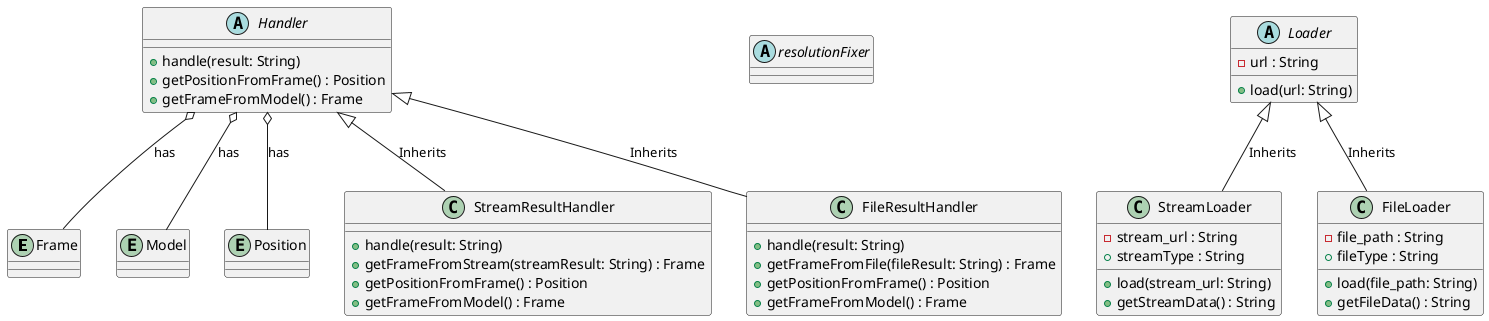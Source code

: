 @startuml main_structure

entity Frame
entity Model
entity Position


Handler o-- Frame : has
Handler o-- Model : has
Handler o-- Position : has

abstract class Handler {
    + handle(result: String)
    + getPositionFromFrame() : Position
    + getFrameFromModel() : Frame
}

abstract class resolutionFixer {

}

class StreamResultHandler {
    + handle(result: String)
    + getFrameFromStream(streamResult: String) : Frame
    + getPositionFromFrame() : Position
    + getFrameFromModel() : Frame
}

class FileResultHandler {
    + handle(result: String)
    + getFrameFromFile(fileResult: String) : Frame
    + getPositionFromFrame() : Position
    + getFrameFromModel() : Frame
}

abstract class Loader {
    - url : String
    + load(url: String)
}

class StreamLoader {
    - stream_url : String
    + load(stream_url: String)
    + getStreamData() : String
    + streamType : String
}

class FileLoader {
    - file_path : String
    + load(file_path: String)
    + getFileData() : String
    + fileType : String
}

Loader <|-- FileLoader : Inherits
Loader <|-- StreamLoader : Inherits

Handler <|-- StreamResultHandler : Inherits
Handler <|-- FileResultHandler : Inherits

@enduml

